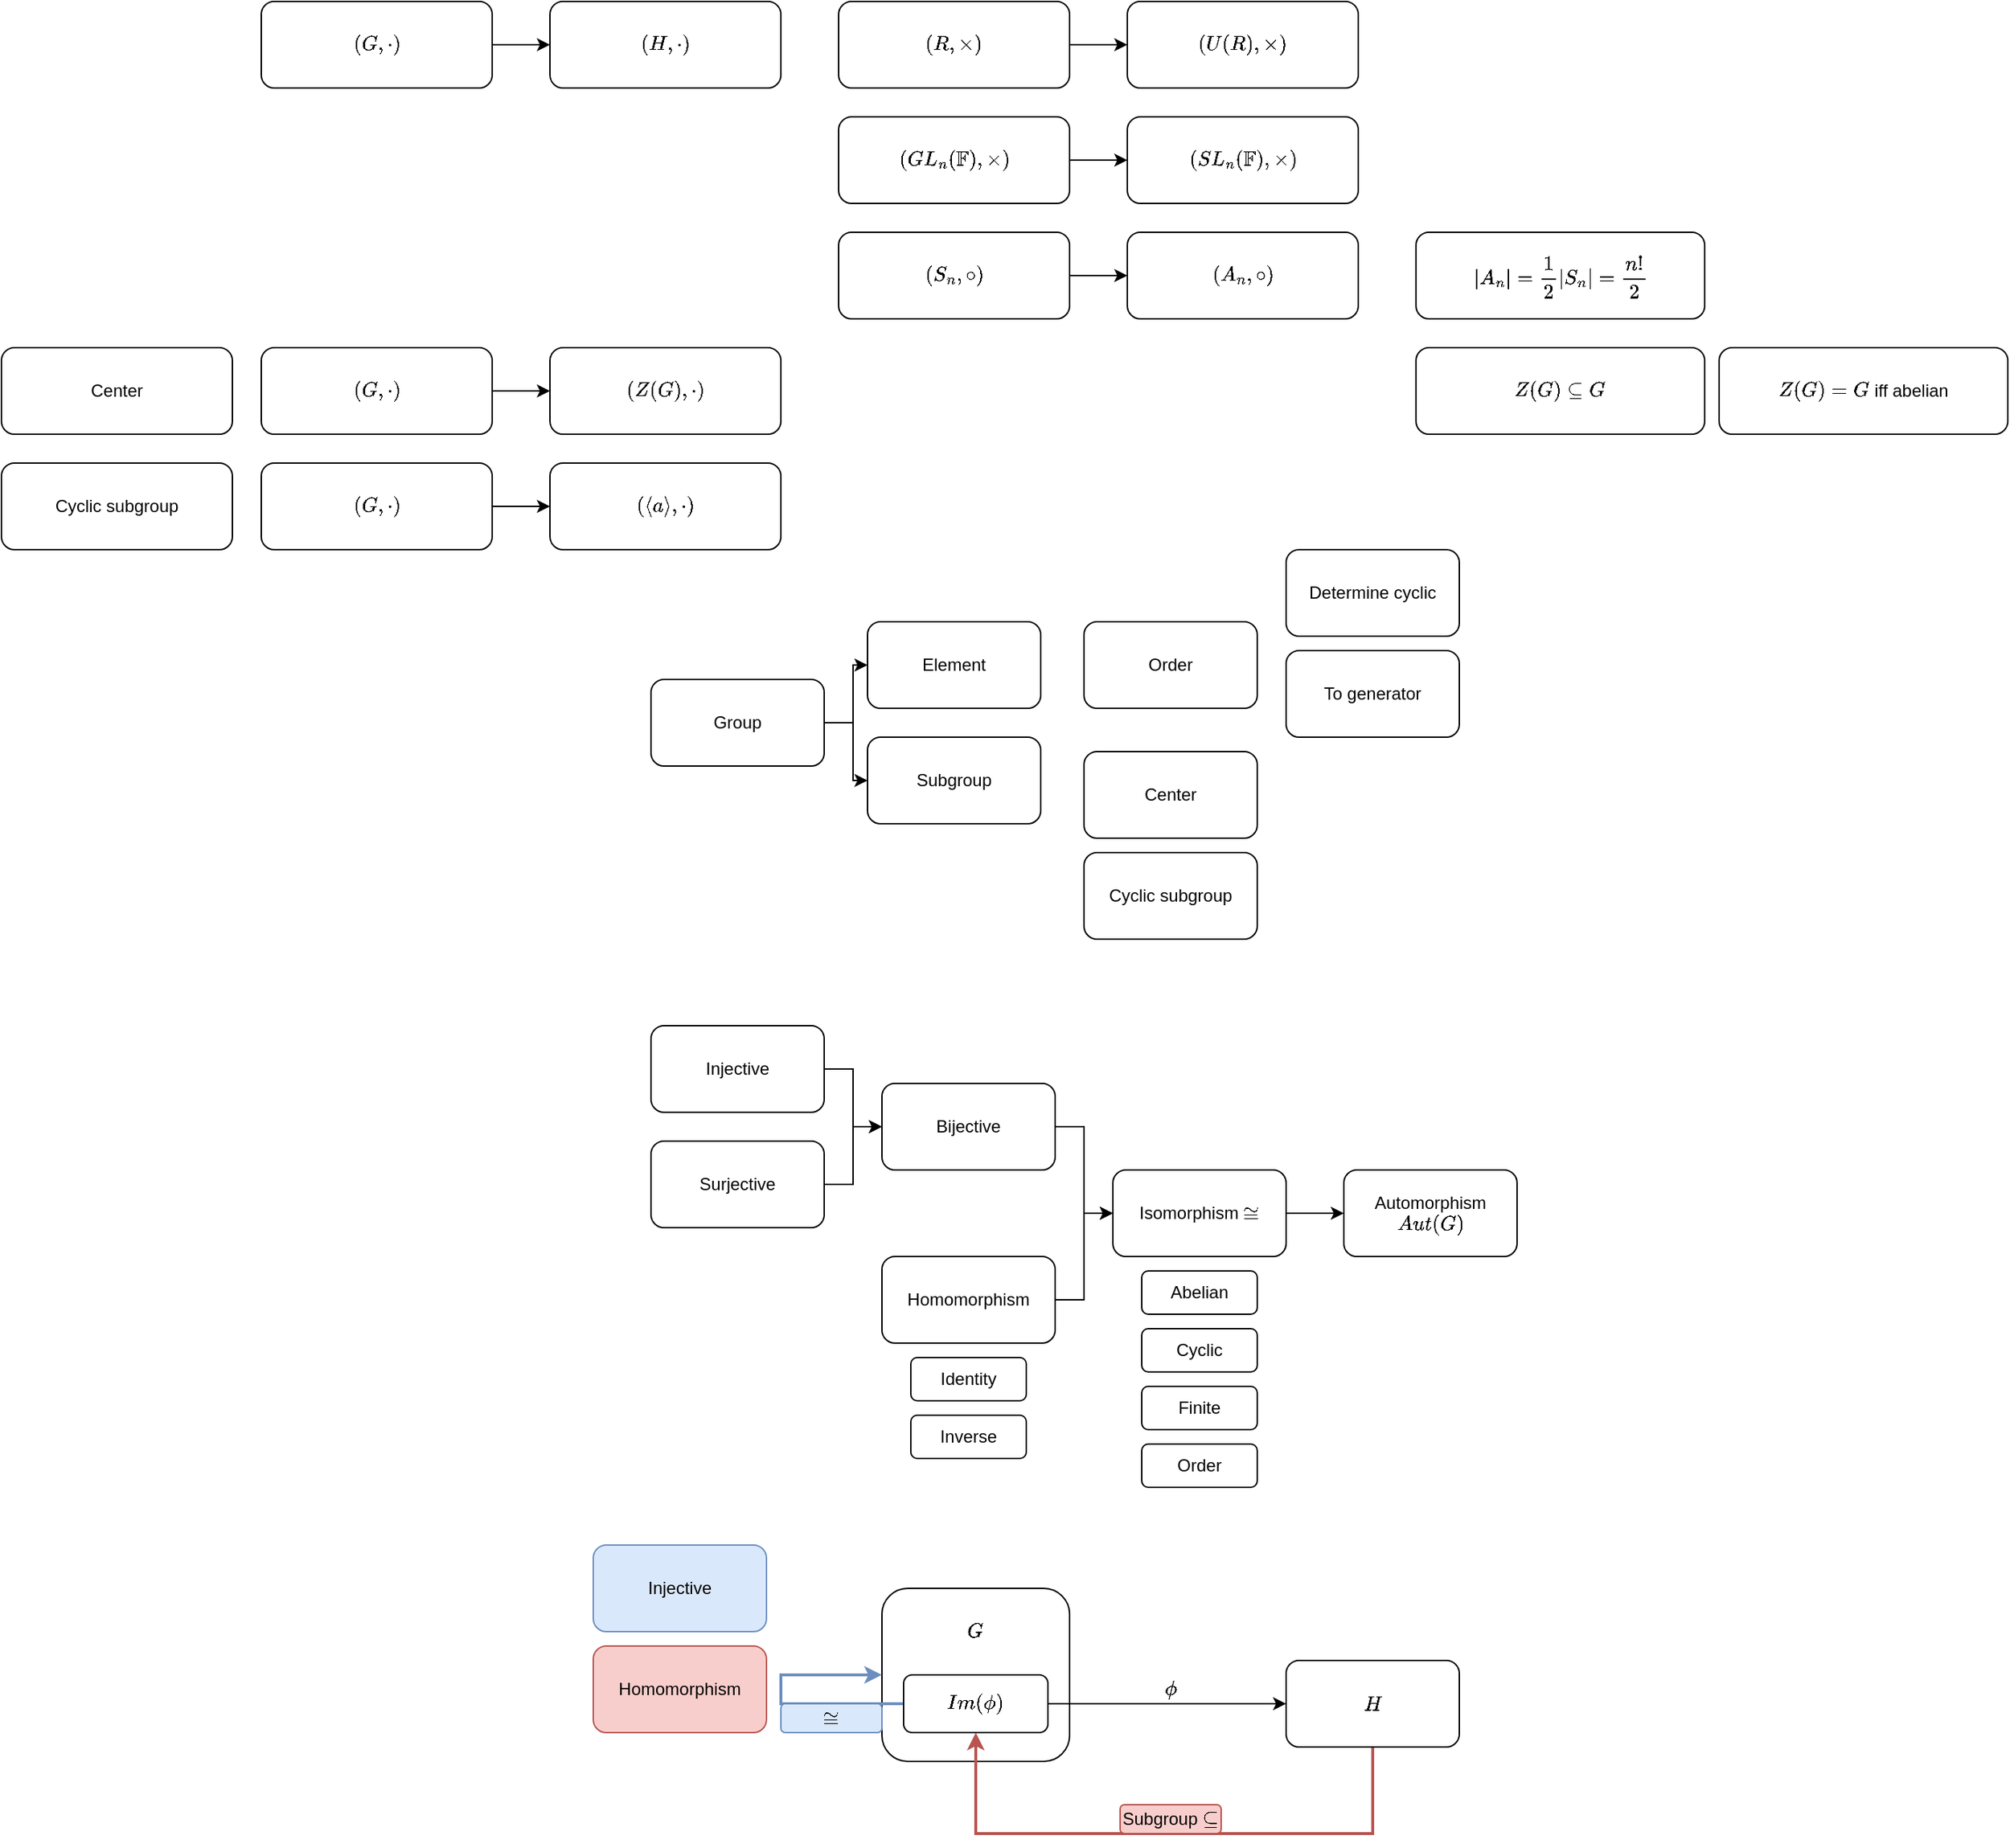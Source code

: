 <mxfile version="14.6.7" type="device"><diagram id="IZcnp5c8k4crq5zDbMp4" name="Page-1"><mxGraphModel dx="1662" dy="523" grid="1" gridSize="10" guides="1" tooltips="1" connect="1" arrows="1" fold="1" page="1" pageScale="1" pageWidth="827" pageHeight="1169" math="1" shadow="0"><root><mxCell id="0"/><mxCell id="1" parent="0"/><mxCell id="2DCKiVFcTA6umMbnzz_1-133" value="" style="rounded=1;whiteSpace=wrap;html=1;strokeWidth=1;" vertex="1" parent="1"><mxGeometry x="240" y="1150" width="130" height="120" as="geometry"/></mxCell><mxCell id="2DCKiVFcTA6umMbnzz_1-68" value="" style="edgeStyle=orthogonalEdgeStyle;rounded=0;orthogonalLoop=1;jettySize=auto;html=1;" edge="1" parent="1" source="2DCKiVFcTA6umMbnzz_1-64" target="2DCKiVFcTA6umMbnzz_1-67"><mxGeometry relative="1" as="geometry"/></mxCell><mxCell id="2DCKiVFcTA6umMbnzz_1-64" value="$$(R,\times)$$" style="rounded=1;whiteSpace=wrap;html=1;strokeWidth=1;" vertex="1" parent="1"><mxGeometry x="210" y="50" width="160" height="60" as="geometry"/></mxCell><mxCell id="2DCKiVFcTA6umMbnzz_1-67" value="$$(U(R),\times)$$" style="rounded=1;whiteSpace=wrap;html=1;strokeWidth=1;" vertex="1" parent="1"><mxGeometry x="410" y="50" width="160" height="60" as="geometry"/></mxCell><mxCell id="2DCKiVFcTA6umMbnzz_1-72" value="" style="edgeStyle=orthogonalEdgeStyle;rounded=0;orthogonalLoop=1;jettySize=auto;html=1;" edge="1" parent="1" source="2DCKiVFcTA6umMbnzz_1-70" target="2DCKiVFcTA6umMbnzz_1-71"><mxGeometry relative="1" as="geometry"/></mxCell><mxCell id="2DCKiVFcTA6umMbnzz_1-70" value="$$(G,\cdot)$$" style="rounded=1;whiteSpace=wrap;html=1;strokeWidth=1;" vertex="1" parent="1"><mxGeometry x="-190" y="50" width="160" height="60" as="geometry"/></mxCell><mxCell id="2DCKiVFcTA6umMbnzz_1-71" value="$$(H,\cdot)$$" style="rounded=1;whiteSpace=wrap;html=1;strokeWidth=1;" vertex="1" parent="1"><mxGeometry x="10" y="50" width="160" height="60" as="geometry"/></mxCell><mxCell id="2DCKiVFcTA6umMbnzz_1-75" value="" style="edgeStyle=orthogonalEdgeStyle;rounded=0;orthogonalLoop=1;jettySize=auto;html=1;" edge="1" parent="1" source="2DCKiVFcTA6umMbnzz_1-73" target="2DCKiVFcTA6umMbnzz_1-74"><mxGeometry relative="1" as="geometry"/></mxCell><mxCell id="2DCKiVFcTA6umMbnzz_1-73" value="$$(GL_n(\mathbb{F}&lt;br&gt;),\times)$$" style="whiteSpace=wrap;html=1;rounded=1;strokeWidth=1;" vertex="1" parent="1"><mxGeometry x="210" y="130" width="160" height="60" as="geometry"/></mxCell><mxCell id="2DCKiVFcTA6umMbnzz_1-74" value="$$(SL_n(\mathbb{F}&lt;br&gt;),\times)$$" style="whiteSpace=wrap;html=1;rounded=1;strokeWidth=1;" vertex="1" parent="1"><mxGeometry x="410" y="130" width="160" height="60" as="geometry"/></mxCell><mxCell id="2DCKiVFcTA6umMbnzz_1-78" value="" style="edgeStyle=orthogonalEdgeStyle;rounded=0;orthogonalLoop=1;jettySize=auto;html=1;" edge="1" parent="1" source="2DCKiVFcTA6umMbnzz_1-76" target="2DCKiVFcTA6umMbnzz_1-77"><mxGeometry relative="1" as="geometry"/></mxCell><mxCell id="2DCKiVFcTA6umMbnzz_1-76" value="$$(S_n,\circ)$$" style="rounded=1;whiteSpace=wrap;html=1;strokeWidth=1;" vertex="1" parent="1"><mxGeometry x="210" y="210" width="160" height="60" as="geometry"/></mxCell><mxCell id="2DCKiVFcTA6umMbnzz_1-77" value="$$(A_n,\circ)$$" style="rounded=1;whiteSpace=wrap;html=1;strokeWidth=1;" vertex="1" parent="1"><mxGeometry x="410" y="210" width="160" height="60" as="geometry"/></mxCell><mxCell id="2DCKiVFcTA6umMbnzz_1-79" value="$$|A_n|=\frac{1}{2}|S_n|=\frac{n!}{2}$$" style="rounded=1;whiteSpace=wrap;html=1;strokeWidth=1;" vertex="1" parent="1"><mxGeometry x="610" y="210" width="200" height="60" as="geometry"/></mxCell><mxCell id="2DCKiVFcTA6umMbnzz_1-86" value="" style="edgeStyle=orthogonalEdgeStyle;rounded=0;orthogonalLoop=1;jettySize=auto;html=1;" edge="1" parent="1" source="2DCKiVFcTA6umMbnzz_1-84" target="2DCKiVFcTA6umMbnzz_1-85"><mxGeometry relative="1" as="geometry"/></mxCell><mxCell id="2DCKiVFcTA6umMbnzz_1-84" value="$$(G,\cdot)$$" style="rounded=1;whiteSpace=wrap;html=1;strokeWidth=1;" vertex="1" parent="1"><mxGeometry x="-190" y="290" width="160" height="60" as="geometry"/></mxCell><mxCell id="2DCKiVFcTA6umMbnzz_1-85" value="$$(Z(G),\cdot)$$" style="rounded=1;whiteSpace=wrap;html=1;strokeWidth=1;" vertex="1" parent="1"><mxGeometry x="10" y="290" width="160" height="60" as="geometry"/></mxCell><mxCell id="2DCKiVFcTA6umMbnzz_1-87" value="$$Z(G)\subseteq G$$" style="rounded=1;whiteSpace=wrap;html=1;strokeWidth=1;" vertex="1" parent="1"><mxGeometry x="610" y="290" width="200" height="60" as="geometry"/></mxCell><mxCell id="2DCKiVFcTA6umMbnzz_1-88" value="\(Z(G)=G\) iff abelian" style="rounded=1;whiteSpace=wrap;html=1;strokeWidth=1;" vertex="1" parent="1"><mxGeometry x="820" y="290" width="200" height="60" as="geometry"/></mxCell><mxCell id="2DCKiVFcTA6umMbnzz_1-89" value="Center" style="rounded=1;whiteSpace=wrap;html=1;strokeWidth=1;" vertex="1" parent="1"><mxGeometry x="-370" y="290" width="160" height="60" as="geometry"/></mxCell><mxCell id="2DCKiVFcTA6umMbnzz_1-90" value="Cyclic subgroup" style="rounded=1;whiteSpace=wrap;html=1;strokeWidth=1;" vertex="1" parent="1"><mxGeometry x="-370" y="370" width="160" height="60" as="geometry"/></mxCell><mxCell id="2DCKiVFcTA6umMbnzz_1-91" value="" style="edgeStyle=orthogonalEdgeStyle;rounded=0;orthogonalLoop=1;jettySize=auto;html=1;" edge="1" parent="1" source="2DCKiVFcTA6umMbnzz_1-92" target="2DCKiVFcTA6umMbnzz_1-93"><mxGeometry relative="1" as="geometry"/></mxCell><mxCell id="2DCKiVFcTA6umMbnzz_1-92" value="$$(G,\cdot)$$" style="rounded=1;whiteSpace=wrap;html=1;strokeWidth=1;" vertex="1" parent="1"><mxGeometry x="-190" y="370" width="160" height="60" as="geometry"/></mxCell><mxCell id="2DCKiVFcTA6umMbnzz_1-93" value="$$(\langle a\rangle,\cdot)$$" style="rounded=1;whiteSpace=wrap;html=1;strokeWidth=1;" vertex="1" parent="1"><mxGeometry x="10" y="370" width="160" height="60" as="geometry"/></mxCell><mxCell id="2DCKiVFcTA6umMbnzz_1-99" value="" style="edgeStyle=orthogonalEdgeStyle;rounded=0;orthogonalLoop=1;jettySize=auto;html=1;" edge="1" parent="1" source="2DCKiVFcTA6umMbnzz_1-96" target="2DCKiVFcTA6umMbnzz_1-98"><mxGeometry relative="1" as="geometry"/></mxCell><mxCell id="2DCKiVFcTA6umMbnzz_1-100" style="edgeStyle=orthogonalEdgeStyle;rounded=0;orthogonalLoop=1;jettySize=auto;html=1;entryX=0;entryY=0.5;entryDx=0;entryDy=0;" edge="1" parent="1" source="2DCKiVFcTA6umMbnzz_1-96" target="2DCKiVFcTA6umMbnzz_1-97"><mxGeometry relative="1" as="geometry"/></mxCell><mxCell id="2DCKiVFcTA6umMbnzz_1-96" value="Group" style="rounded=1;whiteSpace=wrap;html=1;strokeWidth=1;" vertex="1" parent="1"><mxGeometry x="80" y="520" width="120" height="60" as="geometry"/></mxCell><mxCell id="2DCKiVFcTA6umMbnzz_1-97" value="Element" style="rounded=1;whiteSpace=wrap;html=1;strokeWidth=1;" vertex="1" parent="1"><mxGeometry x="230" y="480" width="120" height="60" as="geometry"/></mxCell><mxCell id="2DCKiVFcTA6umMbnzz_1-98" value="Subgroup" style="rounded=1;whiteSpace=wrap;html=1;strokeWidth=1;" vertex="1" parent="1"><mxGeometry x="230" y="560" width="120" height="60" as="geometry"/></mxCell><mxCell id="2DCKiVFcTA6umMbnzz_1-101" value="Center" style="rounded=1;whiteSpace=wrap;html=1;strokeWidth=1;" vertex="1" parent="1"><mxGeometry x="380" y="570" width="120" height="60" as="geometry"/></mxCell><mxCell id="2DCKiVFcTA6umMbnzz_1-102" value="Cyclic subgroup" style="rounded=1;whiteSpace=wrap;html=1;strokeWidth=1;" vertex="1" parent="1"><mxGeometry x="380" y="640" width="120" height="60" as="geometry"/></mxCell><mxCell id="2DCKiVFcTA6umMbnzz_1-103" value="Order" style="rounded=1;whiteSpace=wrap;html=1;strokeWidth=1;" vertex="1" parent="1"><mxGeometry x="380" y="480" width="120" height="60" as="geometry"/></mxCell><mxCell id="2DCKiVFcTA6umMbnzz_1-104" value="To generator" style="rounded=1;whiteSpace=wrap;html=1;strokeWidth=1;" vertex="1" parent="1"><mxGeometry x="520" y="500" width="120" height="60" as="geometry"/></mxCell><mxCell id="2DCKiVFcTA6umMbnzz_1-105" value="Determine cyclic" style="rounded=1;whiteSpace=wrap;html=1;strokeWidth=1;" vertex="1" parent="1"><mxGeometry x="520" y="430" width="120" height="60" as="geometry"/></mxCell><mxCell id="2DCKiVFcTA6umMbnzz_1-115" value="" style="edgeStyle=orthogonalEdgeStyle;rounded=0;orthogonalLoop=1;jettySize=auto;html=1;" edge="1" parent="1" source="2DCKiVFcTA6umMbnzz_1-106" target="2DCKiVFcTA6umMbnzz_1-107"><mxGeometry relative="1" as="geometry"/></mxCell><mxCell id="2DCKiVFcTA6umMbnzz_1-106" value="Homomorphism" style="rounded=1;whiteSpace=wrap;html=1;strokeWidth=1;" vertex="1" parent="1"><mxGeometry x="240" y="920" width="120" height="60" as="geometry"/></mxCell><mxCell id="2DCKiVFcTA6umMbnzz_1-125" value="" style="edgeStyle=orthogonalEdgeStyle;rounded=0;orthogonalLoop=1;jettySize=auto;html=1;" edge="1" parent="1" source="2DCKiVFcTA6umMbnzz_1-107" target="2DCKiVFcTA6umMbnzz_1-108"><mxGeometry relative="1" as="geometry"/></mxCell><mxCell id="2DCKiVFcTA6umMbnzz_1-107" value="Isomorphism \(\cong&lt;br&gt;\)" style="rounded=1;whiteSpace=wrap;html=1;strokeWidth=1;" vertex="1" parent="1"><mxGeometry x="400" y="860" width="120" height="60" as="geometry"/></mxCell><mxCell id="2DCKiVFcTA6umMbnzz_1-108" value="Automorphism \(Aut(G)\)" style="rounded=1;whiteSpace=wrap;html=1;strokeWidth=1;" vertex="1" parent="1"><mxGeometry x="560" y="860" width="120" height="60" as="geometry"/></mxCell><mxCell id="2DCKiVFcTA6umMbnzz_1-112" value="" style="edgeStyle=orthogonalEdgeStyle;rounded=0;orthogonalLoop=1;jettySize=auto;html=1;" edge="1" parent="1" source="2DCKiVFcTA6umMbnzz_1-109" target="2DCKiVFcTA6umMbnzz_1-111"><mxGeometry relative="1" as="geometry"/></mxCell><mxCell id="2DCKiVFcTA6umMbnzz_1-109" value="Injective" style="rounded=1;whiteSpace=wrap;html=1;strokeWidth=1;" vertex="1" parent="1"><mxGeometry x="80" y="760" width="120" height="60" as="geometry"/></mxCell><mxCell id="2DCKiVFcTA6umMbnzz_1-113" value="" style="edgeStyle=orthogonalEdgeStyle;rounded=0;orthogonalLoop=1;jettySize=auto;html=1;" edge="1" parent="1" source="2DCKiVFcTA6umMbnzz_1-110" target="2DCKiVFcTA6umMbnzz_1-111"><mxGeometry relative="1" as="geometry"/></mxCell><mxCell id="2DCKiVFcTA6umMbnzz_1-110" value="Surjective" style="rounded=1;whiteSpace=wrap;html=1;strokeWidth=1;" vertex="1" parent="1"><mxGeometry x="80" y="840" width="120" height="60" as="geometry"/></mxCell><mxCell id="2DCKiVFcTA6umMbnzz_1-114" value="" style="edgeStyle=orthogonalEdgeStyle;rounded=0;orthogonalLoop=1;jettySize=auto;html=1;" edge="1" parent="1" source="2DCKiVFcTA6umMbnzz_1-111" target="2DCKiVFcTA6umMbnzz_1-107"><mxGeometry relative="1" as="geometry"/></mxCell><mxCell id="2DCKiVFcTA6umMbnzz_1-111" value="Bijective" style="rounded=1;whiteSpace=wrap;html=1;strokeWidth=1;" vertex="1" parent="1"><mxGeometry x="240" y="800" width="120" height="60" as="geometry"/></mxCell><mxCell id="2DCKiVFcTA6umMbnzz_1-116" value="Abelian" style="rounded=1;whiteSpace=wrap;html=1;strokeWidth=1;" vertex="1" parent="1"><mxGeometry x="420" y="930" width="80" height="30" as="geometry"/></mxCell><mxCell id="2DCKiVFcTA6umMbnzz_1-118" value="Cyclic" style="rounded=1;whiteSpace=wrap;html=1;strokeWidth=1;" vertex="1" parent="1"><mxGeometry x="420" y="970" width="80" height="30" as="geometry"/></mxCell><mxCell id="2DCKiVFcTA6umMbnzz_1-119" value="Finite" style="rounded=1;whiteSpace=wrap;html=1;strokeWidth=1;" vertex="1" parent="1"><mxGeometry x="420" y="1010" width="80" height="30" as="geometry"/></mxCell><mxCell id="2DCKiVFcTA6umMbnzz_1-120" value="Order" style="rounded=1;whiteSpace=wrap;html=1;strokeWidth=1;" vertex="1" parent="1"><mxGeometry x="420" y="1050" width="80" height="30" as="geometry"/></mxCell><mxCell id="2DCKiVFcTA6umMbnzz_1-121" value="Identity" style="rounded=1;whiteSpace=wrap;html=1;strokeWidth=1;" vertex="1" parent="1"><mxGeometry x="260" y="990" width="80" height="30" as="geometry"/></mxCell><mxCell id="2DCKiVFcTA6umMbnzz_1-122" value="Inverse" style="rounded=1;whiteSpace=wrap;html=1;strokeWidth=1;" vertex="1" parent="1"><mxGeometry x="260" y="1030" width="80" height="30" as="geometry"/></mxCell><mxCell id="2DCKiVFcTA6umMbnzz_1-128" value="" style="edgeStyle=orthogonalEdgeStyle;rounded=0;orthogonalLoop=1;jettySize=auto;html=1;" edge="1" parent="1" source="2DCKiVFcTA6umMbnzz_1-126" target="2DCKiVFcTA6umMbnzz_1-127"><mxGeometry relative="1" as="geometry"/></mxCell><mxCell id="2DCKiVFcTA6umMbnzz_1-135" style="edgeStyle=orthogonalEdgeStyle;rounded=0;orthogonalLoop=1;jettySize=auto;html=1;entryX=0;entryY=0.5;entryDx=0;entryDy=0;fillColor=#dae8fc;strokeColor=#6c8ebf;strokeWidth=2;" edge="1" parent="1" source="2DCKiVFcTA6umMbnzz_1-126" target="2DCKiVFcTA6umMbnzz_1-133"><mxGeometry relative="1" as="geometry"><Array as="points"><mxPoint x="170" y="1230"/><mxPoint x="170" y="1210"/></Array></mxGeometry></mxCell><mxCell id="2DCKiVFcTA6umMbnzz_1-126" value="$$Im(\phi)$$" style="rounded=1;whiteSpace=wrap;html=1;strokeWidth=1;" vertex="1" parent="1"><mxGeometry x="255" y="1210" width="100" height="40" as="geometry"/></mxCell><mxCell id="2DCKiVFcTA6umMbnzz_1-131" style="edgeStyle=orthogonalEdgeStyle;rounded=0;orthogonalLoop=1;jettySize=auto;html=1;entryX=0.5;entryY=1;entryDx=0;entryDy=0;fillColor=#f8cecc;strokeColor=#b85450;strokeWidth=2;" edge="1" parent="1" source="2DCKiVFcTA6umMbnzz_1-127" target="2DCKiVFcTA6umMbnzz_1-126"><mxGeometry relative="1" as="geometry"><Array as="points"><mxPoint x="580" y="1320"/><mxPoint x="305" y="1320"/></Array></mxGeometry></mxCell><mxCell id="2DCKiVFcTA6umMbnzz_1-127" value="$$H$$" style="whiteSpace=wrap;html=1;rounded=1;strokeWidth=1;" vertex="1" parent="1"><mxGeometry x="520" y="1200" width="120" height="60" as="geometry"/></mxCell><mxCell id="2DCKiVFcTA6umMbnzz_1-129" value="$$\phi$$" style="text;html=1;strokeColor=none;fillColor=none;align=center;verticalAlign=middle;whiteSpace=wrap;rounded=0;" vertex="1" parent="1"><mxGeometry x="420" y="1210" width="40" height="20" as="geometry"/></mxCell><mxCell id="2DCKiVFcTA6umMbnzz_1-132" value="Subgroup \(\subseteq\)" style="text;html=1;strokeColor=#b85450;fillColor=#f8cecc;align=center;verticalAlign=middle;whiteSpace=wrap;rounded=1;" vertex="1" parent="1"><mxGeometry x="405" y="1300" width="70" height="20" as="geometry"/></mxCell><mxCell id="2DCKiVFcTA6umMbnzz_1-134" value="$$G$$" style="rounded=1;whiteSpace=wrap;html=1;strokeWidth=1;strokeColor=none;" vertex="1" parent="1"><mxGeometry x="255" y="1160" width="100" height="40" as="geometry"/></mxCell><mxCell id="2DCKiVFcTA6umMbnzz_1-137" value="Homomorphism" style="rounded=1;whiteSpace=wrap;html=1;strokeWidth=1;fillColor=#f8cecc;strokeColor=#b85450;" vertex="1" parent="1"><mxGeometry x="40" y="1190" width="120" height="60" as="geometry"/></mxCell><mxCell id="2DCKiVFcTA6umMbnzz_1-138" value="Injective" style="rounded=1;whiteSpace=wrap;html=1;strokeWidth=1;fillColor=#dae8fc;strokeColor=#6c8ebf;" vertex="1" parent="1"><mxGeometry x="40" y="1120" width="120" height="60" as="geometry"/></mxCell><mxCell id="2DCKiVFcTA6umMbnzz_1-139" value="&lt;span&gt;$$\cong$$&lt;/span&gt;" style="text;html=1;strokeColor=#6c8ebf;fillColor=#dae8fc;align=center;verticalAlign=middle;whiteSpace=wrap;rounded=1;" vertex="1" parent="1"><mxGeometry x="170" y="1230" width="70" height="20" as="geometry"/></mxCell></root></mxGraphModel></diagram></mxfile>